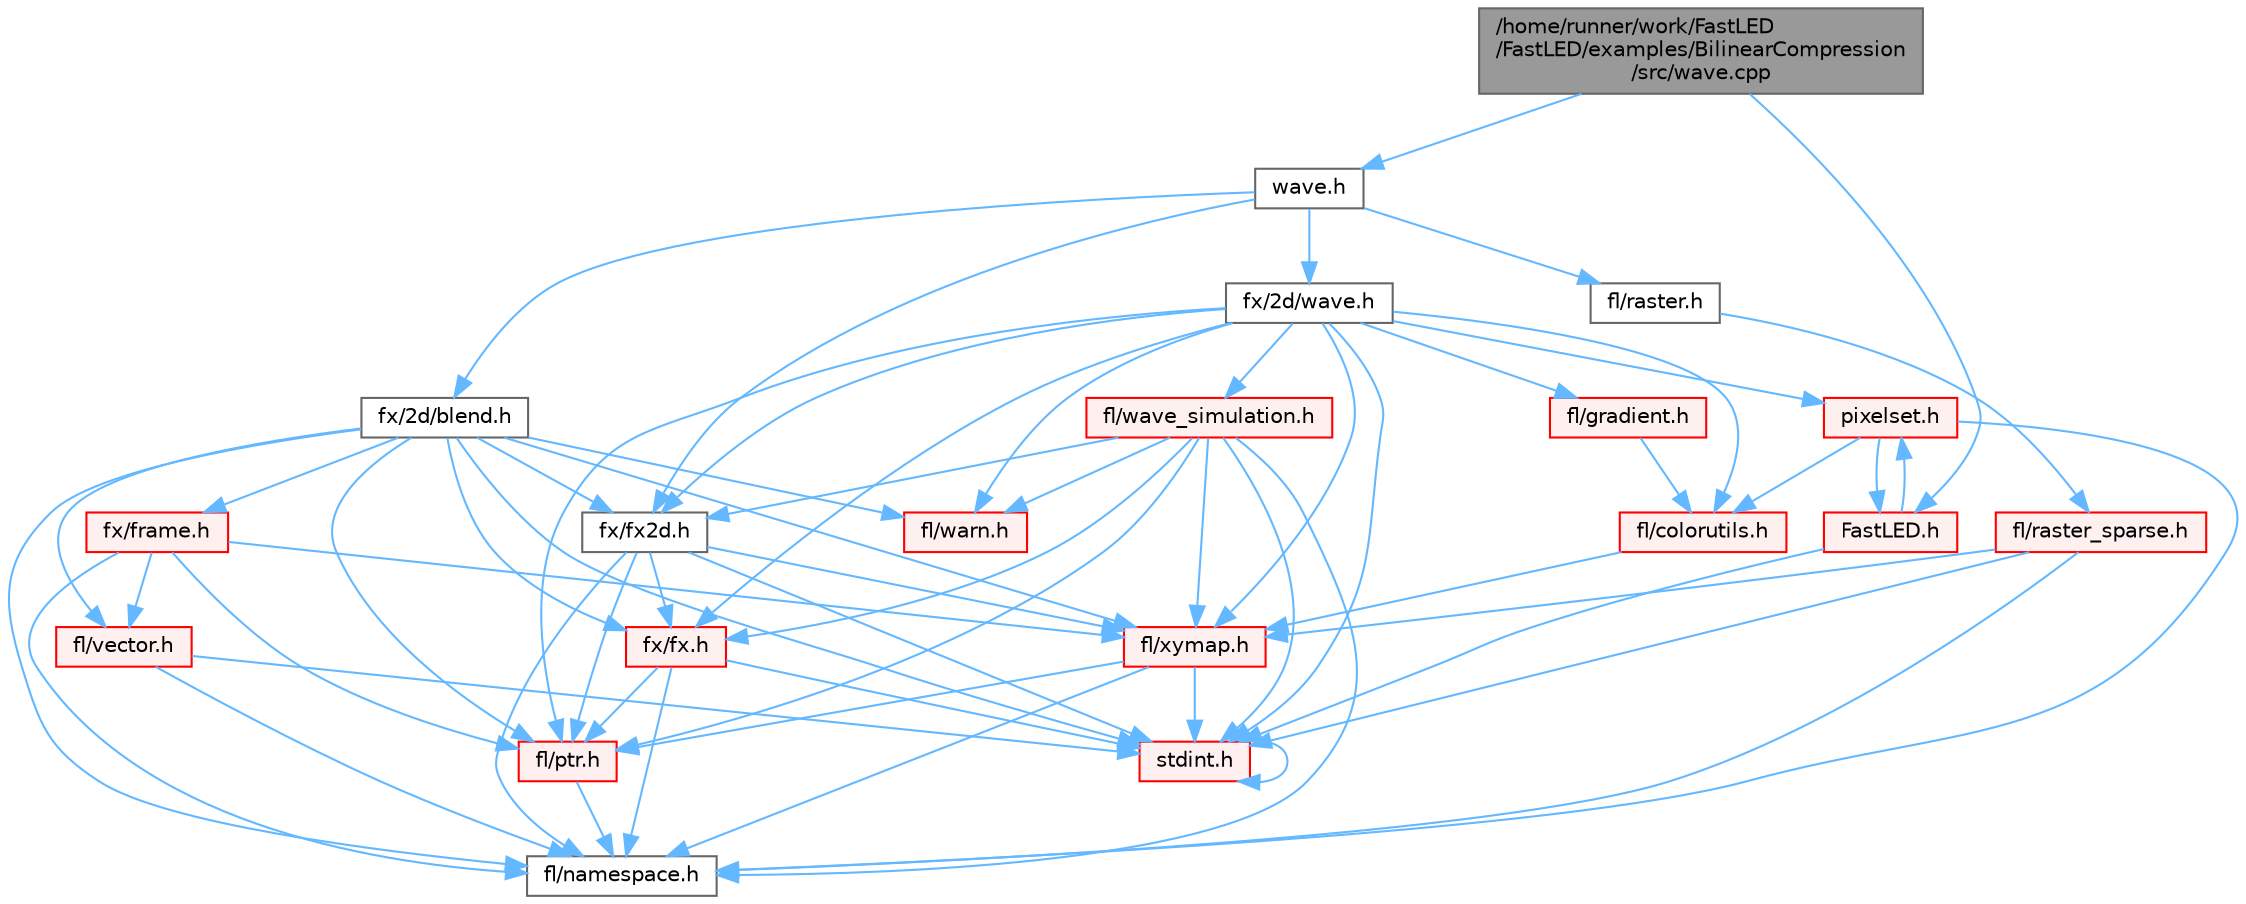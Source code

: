 digraph "/home/runner/work/FastLED/FastLED/examples/BilinearCompression/src/wave.cpp"
{
 // INTERACTIVE_SVG=YES
 // LATEX_PDF_SIZE
  bgcolor="transparent";
  edge [fontname=Helvetica,fontsize=10,labelfontname=Helvetica,labelfontsize=10];
  node [fontname=Helvetica,fontsize=10,shape=box,height=0.2,width=0.4];
  Node1 [id="Node000001",label="/home/runner/work/FastLED\l/FastLED/examples/BilinearCompression\l/src/wave.cpp",height=0.2,width=0.4,color="gray40", fillcolor="grey60", style="filled", fontcolor="black",tooltip=" "];
  Node1 -> Node2 [id="edge1_Node000001_Node000002",color="steelblue1",style="solid",tooltip=" "];
  Node2 [id="Node000002",label="wave.h",height=0.2,width=0.4,color="grey40", fillcolor="white", style="filled",URL="$d5/d16/examples_2_bilinear_compression_2src_2wave_8h.html",tooltip=" "];
  Node2 -> Node3 [id="edge2_Node000002_Node000003",color="steelblue1",style="solid",tooltip=" "];
  Node3 [id="Node000003",label="fx/2d/blend.h",height=0.2,width=0.4,color="grey40", fillcolor="white", style="filled",URL="$d8/d4e/blend_8h.html",tooltip=" "];
  Node3 -> Node4 [id="edge3_Node000003_Node000004",color="steelblue1",style="solid",tooltip=" "];
  Node4 [id="Node000004",label="stdint.h",height=0.2,width=0.4,color="red", fillcolor="#FFF0F0", style="filled",URL="$df/dd8/stdint_8h.html",tooltip=" "];
  Node4 -> Node4 [id="edge4_Node000004_Node000004",color="steelblue1",style="solid",tooltip=" "];
  Node3 -> Node6 [id="edge5_Node000003_Node000006",color="steelblue1",style="solid",tooltip=" "];
  Node6 [id="Node000006",label="fl/namespace.h",height=0.2,width=0.4,color="grey40", fillcolor="white", style="filled",URL="$df/d2a/namespace_8h.html",tooltip="Implements the FastLED namespace macros."];
  Node3 -> Node7 [id="edge6_Node000003_Node000007",color="steelblue1",style="solid",tooltip=" "];
  Node7 [id="Node000007",label="fl/ptr.h",height=0.2,width=0.4,color="red", fillcolor="#FFF0F0", style="filled",URL="$dd/d98/ptr_8h.html",tooltip=" "];
  Node7 -> Node6 [id="edge7_Node000007_Node000006",color="steelblue1",style="solid",tooltip=" "];
  Node3 -> Node21 [id="edge8_Node000003_Node000021",color="steelblue1",style="solid",tooltip=" "];
  Node21 [id="Node000021",label="fl/vector.h",height=0.2,width=0.4,color="red", fillcolor="#FFF0F0", style="filled",URL="$d6/d68/vector_8h.html",tooltip=" "];
  Node21 -> Node4 [id="edge9_Node000021_Node000004",color="steelblue1",style="solid",tooltip=" "];
  Node21 -> Node6 [id="edge10_Node000021_Node000006",color="steelblue1",style="solid",tooltip=" "];
  Node3 -> Node27 [id="edge11_Node000003_Node000027",color="steelblue1",style="solid",tooltip=" "];
  Node27 [id="Node000027",label="fl/warn.h",height=0.2,width=0.4,color="red", fillcolor="#FFF0F0", style="filled",URL="$de/d77/warn_8h.html",tooltip=" "];
  Node3 -> Node34 [id="edge12_Node000003_Node000034",color="steelblue1",style="solid",tooltip=" "];
  Node34 [id="Node000034",label="fl/xymap.h",height=0.2,width=0.4,color="red", fillcolor="#FFF0F0", style="filled",URL="$da/d61/xymap_8h.html",tooltip=" "];
  Node34 -> Node4 [id="edge13_Node000034_Node000004",color="steelblue1",style="solid",tooltip=" "];
  Node34 -> Node6 [id="edge14_Node000034_Node000006",color="steelblue1",style="solid",tooltip=" "];
  Node34 -> Node7 [id="edge15_Node000034_Node000007",color="steelblue1",style="solid",tooltip=" "];
  Node3 -> Node37 [id="edge16_Node000003_Node000037",color="steelblue1",style="solid",tooltip=" "];
  Node37 [id="Node000037",label="fx/frame.h",height=0.2,width=0.4,color="red", fillcolor="#FFF0F0", style="filled",URL="$df/d7d/frame_8h.html",tooltip=" "];
  Node37 -> Node6 [id="edge17_Node000037_Node000006",color="steelblue1",style="solid",tooltip=" "];
  Node37 -> Node7 [id="edge18_Node000037_Node000007",color="steelblue1",style="solid",tooltip=" "];
  Node37 -> Node34 [id="edge19_Node000037_Node000034",color="steelblue1",style="solid",tooltip=" "];
  Node37 -> Node21 [id="edge20_Node000037_Node000021",color="steelblue1",style="solid",tooltip=" "];
  Node3 -> Node39 [id="edge21_Node000003_Node000039",color="steelblue1",style="solid",tooltip=" "];
  Node39 [id="Node000039",label="fx/fx.h",height=0.2,width=0.4,color="red", fillcolor="#FFF0F0", style="filled",URL="$df/d44/src_2fx_2fx_8h.html",tooltip=" "];
  Node39 -> Node4 [id="edge22_Node000039_Node000004",color="steelblue1",style="solid",tooltip=" "];
  Node39 -> Node6 [id="edge23_Node000039_Node000006",color="steelblue1",style="solid",tooltip=" "];
  Node39 -> Node7 [id="edge24_Node000039_Node000007",color="steelblue1",style="solid",tooltip=" "];
  Node3 -> Node42 [id="edge25_Node000003_Node000042",color="steelblue1",style="solid",tooltip=" "];
  Node42 [id="Node000042",label="fx/fx2d.h",height=0.2,width=0.4,color="grey40", fillcolor="white", style="filled",URL="$d9/d43/fx2d_8h.html",tooltip=" "];
  Node42 -> Node4 [id="edge26_Node000042_Node000004",color="steelblue1",style="solid",tooltip=" "];
  Node42 -> Node6 [id="edge27_Node000042_Node000006",color="steelblue1",style="solid",tooltip=" "];
  Node42 -> Node7 [id="edge28_Node000042_Node000007",color="steelblue1",style="solid",tooltip=" "];
  Node42 -> Node34 [id="edge29_Node000042_Node000034",color="steelblue1",style="solid",tooltip=" "];
  Node42 -> Node39 [id="edge30_Node000042_Node000039",color="steelblue1",style="solid",tooltip=" "];
  Node2 -> Node43 [id="edge31_Node000002_Node000043",color="steelblue1",style="solid",tooltip=" "];
  Node43 [id="Node000043",label="fx/2d/wave.h",height=0.2,width=0.4,color="grey40", fillcolor="white", style="filled",URL="$de/de9/src_2fx_22d_2wave_8h.html",tooltip=" "];
  Node43 -> Node4 [id="edge32_Node000043_Node000004",color="steelblue1",style="solid",tooltip=" "];
  Node43 -> Node27 [id="edge33_Node000043_Node000027",color="steelblue1",style="solid",tooltip=" "];
  Node43 -> Node44 [id="edge34_Node000043_Node000044",color="steelblue1",style="solid",tooltip=" "];
  Node44 [id="Node000044",label="fl/colorutils.h",height=0.2,width=0.4,color="red", fillcolor="#FFF0F0", style="filled",URL="$d7/df9/fl_2colorutils_8h.html",tooltip="Utility functions for color fill, palettes, blending, and more."];
  Node44 -> Node34 [id="edge35_Node000044_Node000034",color="steelblue1",style="solid",tooltip=" "];
  Node43 -> Node50 [id="edge36_Node000043_Node000050",color="steelblue1",style="solid",tooltip=" "];
  Node50 [id="Node000050",label="fl/gradient.h",height=0.2,width=0.4,color="red", fillcolor="#FFF0F0", style="filled",URL="$db/dfe/gradient_8h.html",tooltip=" "];
  Node50 -> Node44 [id="edge37_Node000050_Node000044",color="steelblue1",style="solid",tooltip=" "];
  Node43 -> Node7 [id="edge38_Node000043_Node000007",color="steelblue1",style="solid",tooltip=" "];
  Node43 -> Node54 [id="edge39_Node000043_Node000054",color="steelblue1",style="solid",tooltip=" "];
  Node54 [id="Node000054",label="fl/wave_simulation.h",height=0.2,width=0.4,color="red", fillcolor="#FFF0F0", style="filled",URL="$dc/d36/wave__simulation_8h.html",tooltip=" "];
  Node54 -> Node4 [id="edge40_Node000054_Node000004",color="steelblue1",style="solid",tooltip=" "];
  Node54 -> Node6 [id="edge41_Node000054_Node000006",color="steelblue1",style="solid",tooltip=" "];
  Node54 -> Node27 [id="edge42_Node000054_Node000027",color="steelblue1",style="solid",tooltip=" "];
  Node54 -> Node7 [id="edge43_Node000054_Node000007",color="steelblue1",style="solid",tooltip=" "];
  Node54 -> Node34 [id="edge44_Node000054_Node000034",color="steelblue1",style="solid",tooltip=" "];
  Node54 -> Node39 [id="edge45_Node000054_Node000039",color="steelblue1",style="solid",tooltip=" "];
  Node54 -> Node42 [id="edge46_Node000054_Node000042",color="steelblue1",style="solid",tooltip=" "];
  Node43 -> Node34 [id="edge47_Node000043_Node000034",color="steelblue1",style="solid",tooltip=" "];
  Node43 -> Node39 [id="edge48_Node000043_Node000039",color="steelblue1",style="solid",tooltip=" "];
  Node43 -> Node42 [id="edge49_Node000043_Node000042",color="steelblue1",style="solid",tooltip=" "];
  Node43 -> Node58 [id="edge50_Node000043_Node000058",color="steelblue1",style="solid",tooltip=" "];
  Node58 [id="Node000058",label="pixelset.h",height=0.2,width=0.4,color="red", fillcolor="#FFF0F0", style="filled",URL="$d4/d46/pixelset_8h.html",tooltip="Declares classes for managing logical groups of LEDs."];
  Node58 -> Node6 [id="edge51_Node000058_Node000006",color="steelblue1",style="solid",tooltip=" "];
  Node58 -> Node44 [id="edge52_Node000058_Node000044",color="steelblue1",style="solid",tooltip=" "];
  Node58 -> Node59 [id="edge53_Node000058_Node000059",color="steelblue1",style="solid",tooltip=" "];
  Node59 [id="Node000059",label="FastLED.h",height=0.2,width=0.4,color="red", fillcolor="#FFF0F0", style="filled",URL="$db/d97/_fast_l_e_d_8h.html",tooltip="central include file for FastLED, defines the CFastLED class/object"];
  Node59 -> Node4 [id="edge54_Node000059_Node000004",color="steelblue1",style="solid",tooltip=" "];
  Node59 -> Node58 [id="edge55_Node000059_Node000058",color="steelblue1",style="solid",tooltip=" "];
  Node2 -> Node42 [id="edge56_Node000002_Node000042",color="steelblue1",style="solid",tooltip=" "];
  Node2 -> Node112 [id="edge57_Node000002_Node000112",color="steelblue1",style="solid",tooltip=" "];
  Node112 [id="Node000112",label="fl/raster.h",height=0.2,width=0.4,color="grey40", fillcolor="white", style="filled",URL="$d1/d1e/raster_8h.html",tooltip=" "];
  Node112 -> Node113 [id="edge58_Node000112_Node000113",color="steelblue1",style="solid",tooltip=" "];
  Node113 [id="Node000113",label="fl/raster_sparse.h",height=0.2,width=0.4,color="red", fillcolor="#FFF0F0", style="filled",URL="$d4/df9/raster__sparse_8h.html",tooltip=" "];
  Node113 -> Node4 [id="edge59_Node000113_Node000004",color="steelblue1",style="solid",tooltip=" "];
  Node113 -> Node6 [id="edge60_Node000113_Node000006",color="steelblue1",style="solid",tooltip=" "];
  Node113 -> Node34 [id="edge61_Node000113_Node000034",color="steelblue1",style="solid",tooltip=" "];
  Node1 -> Node59 [id="edge62_Node000001_Node000059",color="steelblue1",style="solid",tooltip=" "];
}
